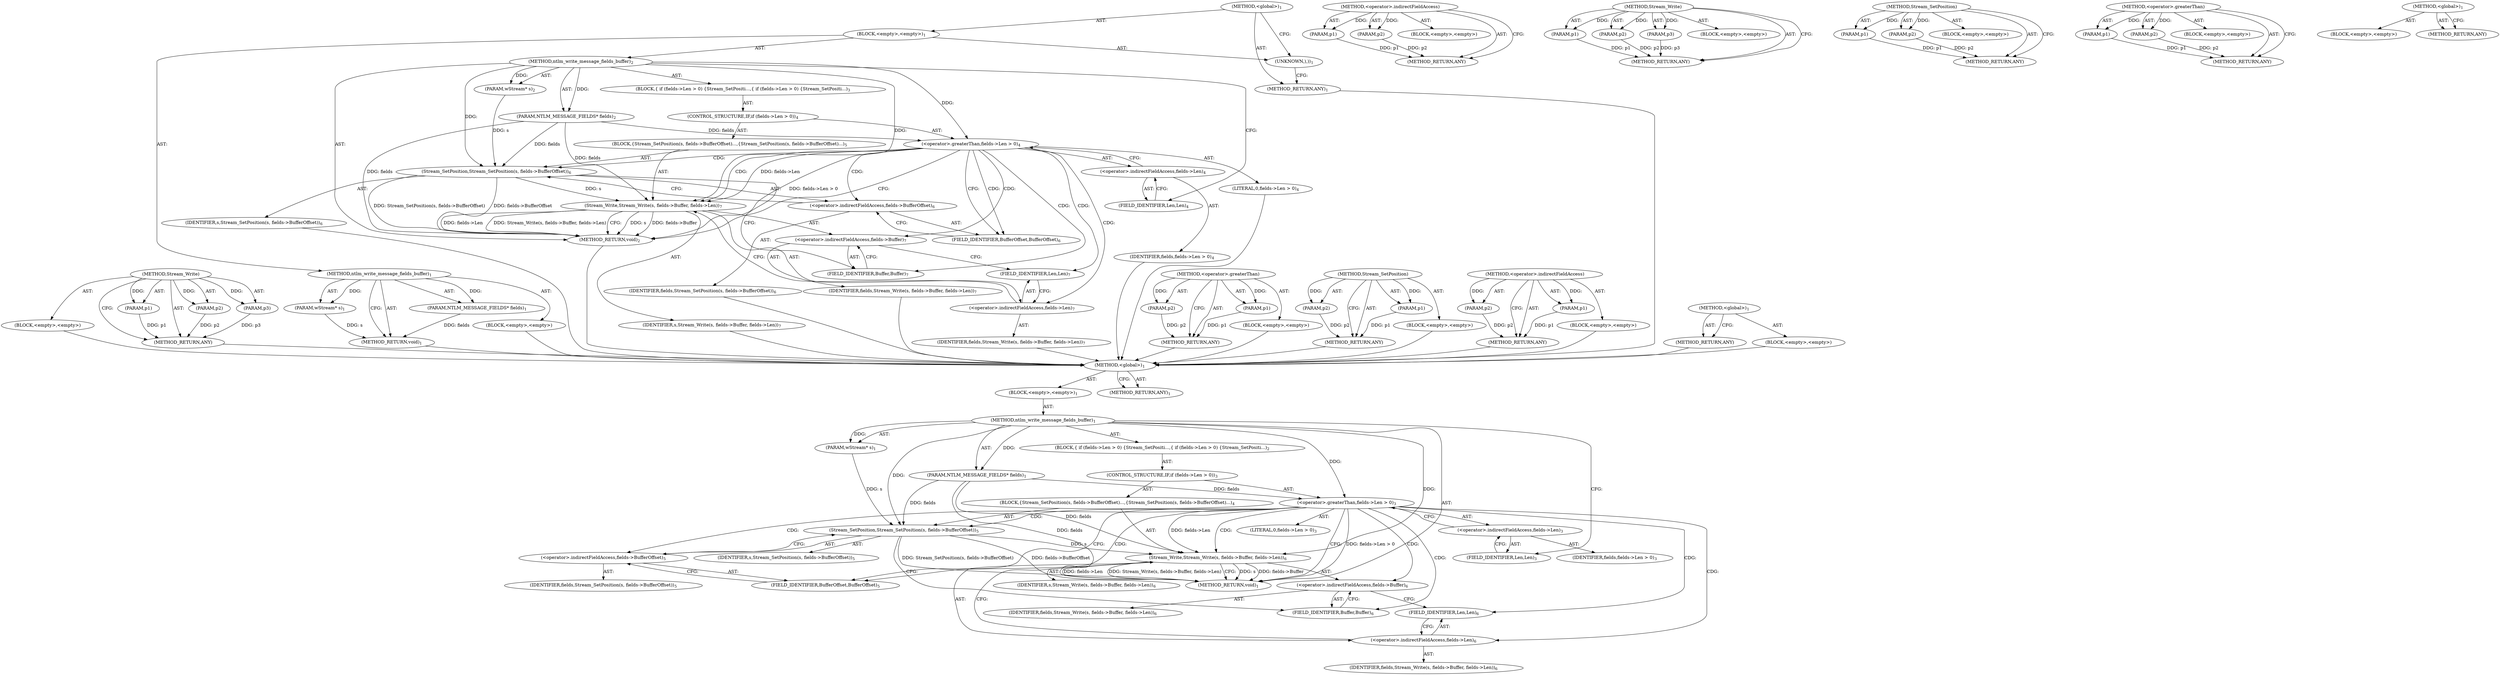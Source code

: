digraph "ntlm_write_message_fields_buffer" {
vulnerable_6 [label=<(METHOD,&lt;global&gt;)<SUB>1</SUB>>];
vulnerable_7 [label=<(BLOCK,&lt;empty&gt;,&lt;empty&gt;)<SUB>1</SUB>>];
vulnerable_8 [label=<(METHOD,ntlm_write_message_fields_buffer)<SUB>1</SUB>>];
vulnerable_9 [label=<(PARAM,wStream* s)<SUB>1</SUB>>];
vulnerable_10 [label=<(PARAM,NTLM_MESSAGE_FIELDS* fields)<SUB>1</SUB>>];
vulnerable_11 [label=<(BLOCK,{
 	if (fields-&gt;Len &gt; 0)
 	{
		Stream_SetPositi...,{
 	if (fields-&gt;Len &gt; 0)
 	{
		Stream_SetPositi...)<SUB>2</SUB>>];
vulnerable_12 [label=<(CONTROL_STRUCTURE,IF,if (fields-&gt;Len &gt; 0))<SUB>3</SUB>>];
vulnerable_13 [label=<(&lt;operator&gt;.greaterThan,fields-&gt;Len &gt; 0)<SUB>3</SUB>>];
vulnerable_14 [label=<(&lt;operator&gt;.indirectFieldAccess,fields-&gt;Len)<SUB>3</SUB>>];
vulnerable_15 [label=<(IDENTIFIER,fields,fields-&gt;Len &gt; 0)<SUB>3</SUB>>];
vulnerable_16 [label=<(FIELD_IDENTIFIER,Len,Len)<SUB>3</SUB>>];
vulnerable_17 [label=<(LITERAL,0,fields-&gt;Len &gt; 0)<SUB>3</SUB>>];
vulnerable_18 [label=<(BLOCK,{
		Stream_SetPosition(s, fields-&gt;BufferOffset)...,{
		Stream_SetPosition(s, fields-&gt;BufferOffset)...)<SUB>4</SUB>>];
vulnerable_19 [label=<(Stream_SetPosition,Stream_SetPosition(s, fields-&gt;BufferOffset))<SUB>5</SUB>>];
vulnerable_20 [label=<(IDENTIFIER,s,Stream_SetPosition(s, fields-&gt;BufferOffset))<SUB>5</SUB>>];
vulnerable_21 [label=<(&lt;operator&gt;.indirectFieldAccess,fields-&gt;BufferOffset)<SUB>5</SUB>>];
vulnerable_22 [label=<(IDENTIFIER,fields,Stream_SetPosition(s, fields-&gt;BufferOffset))<SUB>5</SUB>>];
vulnerable_23 [label=<(FIELD_IDENTIFIER,BufferOffset,BufferOffset)<SUB>5</SUB>>];
vulnerable_24 [label=<(Stream_Write,Stream_Write(s, fields-&gt;Buffer, fields-&gt;Len))<SUB>6</SUB>>];
vulnerable_25 [label=<(IDENTIFIER,s,Stream_Write(s, fields-&gt;Buffer, fields-&gt;Len))<SUB>6</SUB>>];
vulnerable_26 [label=<(&lt;operator&gt;.indirectFieldAccess,fields-&gt;Buffer)<SUB>6</SUB>>];
vulnerable_27 [label=<(IDENTIFIER,fields,Stream_Write(s, fields-&gt;Buffer, fields-&gt;Len))<SUB>6</SUB>>];
vulnerable_28 [label=<(FIELD_IDENTIFIER,Buffer,Buffer)<SUB>6</SUB>>];
vulnerable_29 [label=<(&lt;operator&gt;.indirectFieldAccess,fields-&gt;Len)<SUB>6</SUB>>];
vulnerable_30 [label=<(IDENTIFIER,fields,Stream_Write(s, fields-&gt;Buffer, fields-&gt;Len))<SUB>6</SUB>>];
vulnerable_31 [label=<(FIELD_IDENTIFIER,Len,Len)<SUB>6</SUB>>];
vulnerable_32 [label=<(METHOD_RETURN,void)<SUB>1</SUB>>];
vulnerable_34 [label=<(METHOD_RETURN,ANY)<SUB>1</SUB>>];
vulnerable_58 [label=<(METHOD,&lt;operator&gt;.indirectFieldAccess)>];
vulnerable_59 [label=<(PARAM,p1)>];
vulnerable_60 [label=<(PARAM,p2)>];
vulnerable_61 [label=<(BLOCK,&lt;empty&gt;,&lt;empty&gt;)>];
vulnerable_62 [label=<(METHOD_RETURN,ANY)>];
vulnerable_68 [label=<(METHOD,Stream_Write)>];
vulnerable_69 [label=<(PARAM,p1)>];
vulnerable_70 [label=<(PARAM,p2)>];
vulnerable_71 [label=<(PARAM,p3)>];
vulnerable_72 [label=<(BLOCK,&lt;empty&gt;,&lt;empty&gt;)>];
vulnerable_73 [label=<(METHOD_RETURN,ANY)>];
vulnerable_63 [label=<(METHOD,Stream_SetPosition)>];
vulnerable_64 [label=<(PARAM,p1)>];
vulnerable_65 [label=<(PARAM,p2)>];
vulnerable_66 [label=<(BLOCK,&lt;empty&gt;,&lt;empty&gt;)>];
vulnerable_67 [label=<(METHOD_RETURN,ANY)>];
vulnerable_53 [label=<(METHOD,&lt;operator&gt;.greaterThan)>];
vulnerable_54 [label=<(PARAM,p1)>];
vulnerable_55 [label=<(PARAM,p2)>];
vulnerable_56 [label=<(BLOCK,&lt;empty&gt;,&lt;empty&gt;)>];
vulnerable_57 [label=<(METHOD_RETURN,ANY)>];
vulnerable_47 [label=<(METHOD,&lt;global&gt;)<SUB>1</SUB>>];
vulnerable_48 [label=<(BLOCK,&lt;empty&gt;,&lt;empty&gt;)>];
vulnerable_49 [label=<(METHOD_RETURN,ANY)>];
fixed_75 [label=<(METHOD,Stream_Write)>];
fixed_76 [label=<(PARAM,p1)>];
fixed_77 [label=<(PARAM,p2)>];
fixed_78 [label=<(PARAM,p3)>];
fixed_79 [label=<(BLOCK,&lt;empty&gt;,&lt;empty&gt;)>];
fixed_80 [label=<(METHOD_RETURN,ANY)>];
fixed_6 [label=<(METHOD,&lt;global&gt;)<SUB>1</SUB>>];
fixed_7 [label=<(BLOCK,&lt;empty&gt;,&lt;empty&gt;)<SUB>1</SUB>>];
fixed_8 [label=<(METHOD,ntlm_write_message_fields_buffer)<SUB>1</SUB>>];
fixed_9 [label=<(PARAM,wStream* s)<SUB>1</SUB>>];
fixed_10 [label=<(PARAM,NTLM_MESSAGE_FIELDS* fields)<SUB>1</SUB>>];
fixed_11 [label=<(BLOCK,&lt;empty&gt;,&lt;empty&gt;)>];
fixed_12 [label=<(METHOD_RETURN,void)<SUB>1</SUB>>];
fixed_14 [label=<(UNKNOWN,),))<SUB>1</SUB>>];
fixed_15 [label=<(METHOD,ntlm_write_message_fields_buffer)<SUB>2</SUB>>];
fixed_16 [label=<(PARAM,wStream* s)<SUB>2</SUB>>];
fixed_17 [label=<(PARAM,NTLM_MESSAGE_FIELDS* fields)<SUB>2</SUB>>];
fixed_18 [label=<(BLOCK,{
 	if (fields-&gt;Len &gt; 0)
 	{
		Stream_SetPositi...,{
 	if (fields-&gt;Len &gt; 0)
 	{
		Stream_SetPositi...)<SUB>3</SUB>>];
fixed_19 [label=<(CONTROL_STRUCTURE,IF,if (fields-&gt;Len &gt; 0))<SUB>4</SUB>>];
fixed_20 [label=<(&lt;operator&gt;.greaterThan,fields-&gt;Len &gt; 0)<SUB>4</SUB>>];
fixed_21 [label=<(&lt;operator&gt;.indirectFieldAccess,fields-&gt;Len)<SUB>4</SUB>>];
fixed_22 [label=<(IDENTIFIER,fields,fields-&gt;Len &gt; 0)<SUB>4</SUB>>];
fixed_23 [label=<(FIELD_IDENTIFIER,Len,Len)<SUB>4</SUB>>];
fixed_24 [label=<(LITERAL,0,fields-&gt;Len &gt; 0)<SUB>4</SUB>>];
fixed_25 [label=<(BLOCK,{
		Stream_SetPosition(s, fields-&gt;BufferOffset)...,{
		Stream_SetPosition(s, fields-&gt;BufferOffset)...)<SUB>5</SUB>>];
fixed_26 [label=<(Stream_SetPosition,Stream_SetPosition(s, fields-&gt;BufferOffset))<SUB>6</SUB>>];
fixed_27 [label=<(IDENTIFIER,s,Stream_SetPosition(s, fields-&gt;BufferOffset))<SUB>6</SUB>>];
fixed_28 [label=<(&lt;operator&gt;.indirectFieldAccess,fields-&gt;BufferOffset)<SUB>6</SUB>>];
fixed_29 [label=<(IDENTIFIER,fields,Stream_SetPosition(s, fields-&gt;BufferOffset))<SUB>6</SUB>>];
fixed_30 [label=<(FIELD_IDENTIFIER,BufferOffset,BufferOffset)<SUB>6</SUB>>];
fixed_31 [label=<(Stream_Write,Stream_Write(s, fields-&gt;Buffer, fields-&gt;Len))<SUB>7</SUB>>];
fixed_32 [label=<(IDENTIFIER,s,Stream_Write(s, fields-&gt;Buffer, fields-&gt;Len))<SUB>7</SUB>>];
fixed_33 [label=<(&lt;operator&gt;.indirectFieldAccess,fields-&gt;Buffer)<SUB>7</SUB>>];
fixed_34 [label=<(IDENTIFIER,fields,Stream_Write(s, fields-&gt;Buffer, fields-&gt;Len))<SUB>7</SUB>>];
fixed_35 [label=<(FIELD_IDENTIFIER,Buffer,Buffer)<SUB>7</SUB>>];
fixed_36 [label=<(&lt;operator&gt;.indirectFieldAccess,fields-&gt;Len)<SUB>7</SUB>>];
fixed_37 [label=<(IDENTIFIER,fields,Stream_Write(s, fields-&gt;Buffer, fields-&gt;Len))<SUB>7</SUB>>];
fixed_38 [label=<(FIELD_IDENTIFIER,Len,Len)<SUB>7</SUB>>];
fixed_39 [label=<(METHOD_RETURN,void)<SUB>2</SUB>>];
fixed_41 [label=<(METHOD_RETURN,ANY)<SUB>1</SUB>>];
fixed_60 [label=<(METHOD,&lt;operator&gt;.greaterThan)>];
fixed_61 [label=<(PARAM,p1)>];
fixed_62 [label=<(PARAM,p2)>];
fixed_63 [label=<(BLOCK,&lt;empty&gt;,&lt;empty&gt;)>];
fixed_64 [label=<(METHOD_RETURN,ANY)>];
fixed_70 [label=<(METHOD,Stream_SetPosition)>];
fixed_71 [label=<(PARAM,p1)>];
fixed_72 [label=<(PARAM,p2)>];
fixed_73 [label=<(BLOCK,&lt;empty&gt;,&lt;empty&gt;)>];
fixed_74 [label=<(METHOD_RETURN,ANY)>];
fixed_65 [label=<(METHOD,&lt;operator&gt;.indirectFieldAccess)>];
fixed_66 [label=<(PARAM,p1)>];
fixed_67 [label=<(PARAM,p2)>];
fixed_68 [label=<(BLOCK,&lt;empty&gt;,&lt;empty&gt;)>];
fixed_69 [label=<(METHOD_RETURN,ANY)>];
fixed_54 [label=<(METHOD,&lt;global&gt;)<SUB>1</SUB>>];
fixed_55 [label=<(BLOCK,&lt;empty&gt;,&lt;empty&gt;)>];
fixed_56 [label=<(METHOD_RETURN,ANY)>];
vulnerable_6 -> vulnerable_7  [key=0, label="AST: "];
vulnerable_6 -> vulnerable_34  [key=0, label="AST: "];
vulnerable_6 -> vulnerable_34  [key=1, label="CFG: "];
vulnerable_7 -> vulnerable_8  [key=0, label="AST: "];
vulnerable_8 -> vulnerable_9  [key=0, label="AST: "];
vulnerable_8 -> vulnerable_9  [key=1, label="DDG: "];
vulnerable_8 -> vulnerable_10  [key=0, label="AST: "];
vulnerable_8 -> vulnerable_10  [key=1, label="DDG: "];
vulnerable_8 -> vulnerable_11  [key=0, label="AST: "];
vulnerable_8 -> vulnerable_32  [key=0, label="AST: "];
vulnerable_8 -> vulnerable_16  [key=0, label="CFG: "];
vulnerable_8 -> vulnerable_13  [key=0, label="DDG: "];
vulnerable_8 -> vulnerable_19  [key=0, label="DDG: "];
vulnerable_8 -> vulnerable_24  [key=0, label="DDG: "];
vulnerable_9 -> vulnerable_19  [key=0, label="DDG: s"];
vulnerable_10 -> vulnerable_32  [key=0, label="DDG: fields"];
vulnerable_10 -> vulnerable_13  [key=0, label="DDG: fields"];
vulnerable_10 -> vulnerable_19  [key=0, label="DDG: fields"];
vulnerable_10 -> vulnerable_24  [key=0, label="DDG: fields"];
vulnerable_11 -> vulnerable_12  [key=0, label="AST: "];
vulnerable_12 -> vulnerable_13  [key=0, label="AST: "];
vulnerable_12 -> vulnerable_18  [key=0, label="AST: "];
vulnerable_13 -> vulnerable_14  [key=0, label="AST: "];
vulnerable_13 -> vulnerable_17  [key=0, label="AST: "];
vulnerable_13 -> vulnerable_32  [key=0, label="CFG: "];
vulnerable_13 -> vulnerable_32  [key=1, label="DDG: fields-&gt;Len &gt; 0"];
vulnerable_13 -> vulnerable_23  [key=0, label="CFG: "];
vulnerable_13 -> vulnerable_23  [key=1, label="CDG: "];
vulnerable_13 -> vulnerable_24  [key=0, label="DDG: fields-&gt;Len"];
vulnerable_13 -> vulnerable_24  [key=1, label="CDG: "];
vulnerable_13 -> vulnerable_29  [key=0, label="CDG: "];
vulnerable_13 -> vulnerable_21  [key=0, label="CDG: "];
vulnerable_13 -> vulnerable_26  [key=0, label="CDG: "];
vulnerable_13 -> vulnerable_19  [key=0, label="CDG: "];
vulnerable_13 -> vulnerable_28  [key=0, label="CDG: "];
vulnerable_13 -> vulnerable_31  [key=0, label="CDG: "];
vulnerable_14 -> vulnerable_15  [key=0, label="AST: "];
vulnerable_14 -> vulnerable_16  [key=0, label="AST: "];
vulnerable_14 -> vulnerable_13  [key=0, label="CFG: "];
vulnerable_16 -> vulnerable_14  [key=0, label="CFG: "];
vulnerable_18 -> vulnerable_19  [key=0, label="AST: "];
vulnerable_18 -> vulnerable_24  [key=0, label="AST: "];
vulnerable_19 -> vulnerable_20  [key=0, label="AST: "];
vulnerable_19 -> vulnerable_21  [key=0, label="AST: "];
vulnerable_19 -> vulnerable_28  [key=0, label="CFG: "];
vulnerable_19 -> vulnerable_32  [key=0, label="DDG: fields-&gt;BufferOffset"];
vulnerable_19 -> vulnerable_32  [key=1, label="DDG: Stream_SetPosition(s, fields-&gt;BufferOffset)"];
vulnerable_19 -> vulnerable_24  [key=0, label="DDG: s"];
vulnerable_21 -> vulnerable_22  [key=0, label="AST: "];
vulnerable_21 -> vulnerable_23  [key=0, label="AST: "];
vulnerable_21 -> vulnerable_19  [key=0, label="CFG: "];
vulnerable_23 -> vulnerable_21  [key=0, label="CFG: "];
vulnerable_24 -> vulnerable_25  [key=0, label="AST: "];
vulnerable_24 -> vulnerable_26  [key=0, label="AST: "];
vulnerable_24 -> vulnerable_29  [key=0, label="AST: "];
vulnerable_24 -> vulnerable_32  [key=0, label="CFG: "];
vulnerable_24 -> vulnerable_32  [key=1, label="DDG: s"];
vulnerable_24 -> vulnerable_32  [key=2, label="DDG: fields-&gt;Buffer"];
vulnerable_24 -> vulnerable_32  [key=3, label="DDG: fields-&gt;Len"];
vulnerable_24 -> vulnerable_32  [key=4, label="DDG: Stream_Write(s, fields-&gt;Buffer, fields-&gt;Len)"];
vulnerable_26 -> vulnerable_27  [key=0, label="AST: "];
vulnerable_26 -> vulnerable_28  [key=0, label="AST: "];
vulnerable_26 -> vulnerable_31  [key=0, label="CFG: "];
vulnerable_28 -> vulnerable_26  [key=0, label="CFG: "];
vulnerable_29 -> vulnerable_30  [key=0, label="AST: "];
vulnerable_29 -> vulnerable_31  [key=0, label="AST: "];
vulnerable_29 -> vulnerable_24  [key=0, label="CFG: "];
vulnerable_31 -> vulnerable_29  [key=0, label="CFG: "];
vulnerable_58 -> vulnerable_59  [key=0, label="AST: "];
vulnerable_58 -> vulnerable_59  [key=1, label="DDG: "];
vulnerable_58 -> vulnerable_61  [key=0, label="AST: "];
vulnerable_58 -> vulnerable_60  [key=0, label="AST: "];
vulnerable_58 -> vulnerable_60  [key=1, label="DDG: "];
vulnerable_58 -> vulnerable_62  [key=0, label="AST: "];
vulnerable_58 -> vulnerable_62  [key=1, label="CFG: "];
vulnerable_59 -> vulnerable_62  [key=0, label="DDG: p1"];
vulnerable_60 -> vulnerable_62  [key=0, label="DDG: p2"];
vulnerable_68 -> vulnerable_69  [key=0, label="AST: "];
vulnerable_68 -> vulnerable_69  [key=1, label="DDG: "];
vulnerable_68 -> vulnerable_72  [key=0, label="AST: "];
vulnerable_68 -> vulnerable_70  [key=0, label="AST: "];
vulnerable_68 -> vulnerable_70  [key=1, label="DDG: "];
vulnerable_68 -> vulnerable_73  [key=0, label="AST: "];
vulnerable_68 -> vulnerable_73  [key=1, label="CFG: "];
vulnerable_68 -> vulnerable_71  [key=0, label="AST: "];
vulnerable_68 -> vulnerable_71  [key=1, label="DDG: "];
vulnerable_69 -> vulnerable_73  [key=0, label="DDG: p1"];
vulnerable_70 -> vulnerable_73  [key=0, label="DDG: p2"];
vulnerable_71 -> vulnerable_73  [key=0, label="DDG: p3"];
vulnerable_63 -> vulnerable_64  [key=0, label="AST: "];
vulnerable_63 -> vulnerable_64  [key=1, label="DDG: "];
vulnerable_63 -> vulnerable_66  [key=0, label="AST: "];
vulnerable_63 -> vulnerable_65  [key=0, label="AST: "];
vulnerable_63 -> vulnerable_65  [key=1, label="DDG: "];
vulnerable_63 -> vulnerable_67  [key=0, label="AST: "];
vulnerable_63 -> vulnerable_67  [key=1, label="CFG: "];
vulnerable_64 -> vulnerable_67  [key=0, label="DDG: p1"];
vulnerable_65 -> vulnerable_67  [key=0, label="DDG: p2"];
vulnerable_53 -> vulnerable_54  [key=0, label="AST: "];
vulnerable_53 -> vulnerable_54  [key=1, label="DDG: "];
vulnerable_53 -> vulnerable_56  [key=0, label="AST: "];
vulnerable_53 -> vulnerable_55  [key=0, label="AST: "];
vulnerable_53 -> vulnerable_55  [key=1, label="DDG: "];
vulnerable_53 -> vulnerable_57  [key=0, label="AST: "];
vulnerable_53 -> vulnerable_57  [key=1, label="CFG: "];
vulnerable_54 -> vulnerable_57  [key=0, label="DDG: p1"];
vulnerable_55 -> vulnerable_57  [key=0, label="DDG: p2"];
vulnerable_47 -> vulnerable_48  [key=0, label="AST: "];
vulnerable_47 -> vulnerable_49  [key=0, label="AST: "];
vulnerable_47 -> vulnerable_49  [key=1, label="CFG: "];
fixed_75 -> fixed_76  [key=0, label="AST: "];
fixed_75 -> fixed_76  [key=1, label="DDG: "];
fixed_75 -> fixed_79  [key=0, label="AST: "];
fixed_75 -> fixed_77  [key=0, label="AST: "];
fixed_75 -> fixed_77  [key=1, label="DDG: "];
fixed_75 -> fixed_80  [key=0, label="AST: "];
fixed_75 -> fixed_80  [key=1, label="CFG: "];
fixed_75 -> fixed_78  [key=0, label="AST: "];
fixed_75 -> fixed_78  [key=1, label="DDG: "];
fixed_76 -> fixed_80  [key=0, label="DDG: p1"];
fixed_77 -> fixed_80  [key=0, label="DDG: p2"];
fixed_78 -> fixed_80  [key=0, label="DDG: p3"];
fixed_79 -> vulnerable_6  [key=0];
fixed_80 -> vulnerable_6  [key=0];
fixed_6 -> fixed_7  [key=0, label="AST: "];
fixed_6 -> fixed_41  [key=0, label="AST: "];
fixed_6 -> fixed_14  [key=0, label="CFG: "];
fixed_7 -> fixed_8  [key=0, label="AST: "];
fixed_7 -> fixed_14  [key=0, label="AST: "];
fixed_7 -> fixed_15  [key=0, label="AST: "];
fixed_8 -> fixed_9  [key=0, label="AST: "];
fixed_8 -> fixed_9  [key=1, label="DDG: "];
fixed_8 -> fixed_10  [key=0, label="AST: "];
fixed_8 -> fixed_10  [key=1, label="DDG: "];
fixed_8 -> fixed_11  [key=0, label="AST: "];
fixed_8 -> fixed_12  [key=0, label="AST: "];
fixed_8 -> fixed_12  [key=1, label="CFG: "];
fixed_9 -> fixed_12  [key=0, label="DDG: s"];
fixed_10 -> fixed_12  [key=0, label="DDG: fields"];
fixed_11 -> vulnerable_6  [key=0];
fixed_12 -> vulnerable_6  [key=0];
fixed_14 -> fixed_41  [key=0, label="CFG: "];
fixed_15 -> fixed_16  [key=0, label="AST: "];
fixed_15 -> fixed_16  [key=1, label="DDG: "];
fixed_15 -> fixed_17  [key=0, label="AST: "];
fixed_15 -> fixed_17  [key=1, label="DDG: "];
fixed_15 -> fixed_18  [key=0, label="AST: "];
fixed_15 -> fixed_39  [key=0, label="AST: "];
fixed_15 -> fixed_23  [key=0, label="CFG: "];
fixed_15 -> fixed_20  [key=0, label="DDG: "];
fixed_15 -> fixed_26  [key=0, label="DDG: "];
fixed_15 -> fixed_31  [key=0, label="DDG: "];
fixed_16 -> fixed_26  [key=0, label="DDG: s"];
fixed_17 -> fixed_39  [key=0, label="DDG: fields"];
fixed_17 -> fixed_20  [key=0, label="DDG: fields"];
fixed_17 -> fixed_26  [key=0, label="DDG: fields"];
fixed_17 -> fixed_31  [key=0, label="DDG: fields"];
fixed_18 -> fixed_19  [key=0, label="AST: "];
fixed_19 -> fixed_20  [key=0, label="AST: "];
fixed_19 -> fixed_25  [key=0, label="AST: "];
fixed_20 -> fixed_21  [key=0, label="AST: "];
fixed_20 -> fixed_24  [key=0, label="AST: "];
fixed_20 -> fixed_39  [key=0, label="CFG: "];
fixed_20 -> fixed_39  [key=1, label="DDG: fields-&gt;Len &gt; 0"];
fixed_20 -> fixed_30  [key=0, label="CFG: "];
fixed_20 -> fixed_30  [key=1, label="CDG: "];
fixed_20 -> fixed_31  [key=0, label="DDG: fields-&gt;Len"];
fixed_20 -> fixed_31  [key=1, label="CDG: "];
fixed_20 -> fixed_33  [key=0, label="CDG: "];
fixed_20 -> fixed_26  [key=0, label="CDG: "];
fixed_20 -> fixed_28  [key=0, label="CDG: "];
fixed_20 -> fixed_36  [key=0, label="CDG: "];
fixed_20 -> fixed_35  [key=0, label="CDG: "];
fixed_20 -> fixed_38  [key=0, label="CDG: "];
fixed_21 -> fixed_22  [key=0, label="AST: "];
fixed_21 -> fixed_23  [key=0, label="AST: "];
fixed_21 -> fixed_20  [key=0, label="CFG: "];
fixed_22 -> vulnerable_6  [key=0];
fixed_23 -> fixed_21  [key=0, label="CFG: "];
fixed_24 -> vulnerable_6  [key=0];
fixed_25 -> fixed_26  [key=0, label="AST: "];
fixed_25 -> fixed_31  [key=0, label="AST: "];
fixed_26 -> fixed_27  [key=0, label="AST: "];
fixed_26 -> fixed_28  [key=0, label="AST: "];
fixed_26 -> fixed_35  [key=0, label="CFG: "];
fixed_26 -> fixed_39  [key=0, label="DDG: fields-&gt;BufferOffset"];
fixed_26 -> fixed_39  [key=1, label="DDG: Stream_SetPosition(s, fields-&gt;BufferOffset)"];
fixed_26 -> fixed_31  [key=0, label="DDG: s"];
fixed_27 -> vulnerable_6  [key=0];
fixed_28 -> fixed_29  [key=0, label="AST: "];
fixed_28 -> fixed_30  [key=0, label="AST: "];
fixed_28 -> fixed_26  [key=0, label="CFG: "];
fixed_29 -> vulnerable_6  [key=0];
fixed_30 -> fixed_28  [key=0, label="CFG: "];
fixed_31 -> fixed_32  [key=0, label="AST: "];
fixed_31 -> fixed_33  [key=0, label="AST: "];
fixed_31 -> fixed_36  [key=0, label="AST: "];
fixed_31 -> fixed_39  [key=0, label="CFG: "];
fixed_31 -> fixed_39  [key=1, label="DDG: s"];
fixed_31 -> fixed_39  [key=2, label="DDG: fields-&gt;Buffer"];
fixed_31 -> fixed_39  [key=3, label="DDG: fields-&gt;Len"];
fixed_31 -> fixed_39  [key=4, label="DDG: Stream_Write(s, fields-&gt;Buffer, fields-&gt;Len)"];
fixed_32 -> vulnerable_6  [key=0];
fixed_33 -> fixed_34  [key=0, label="AST: "];
fixed_33 -> fixed_35  [key=0, label="AST: "];
fixed_33 -> fixed_38  [key=0, label="CFG: "];
fixed_34 -> vulnerable_6  [key=0];
fixed_35 -> fixed_33  [key=0, label="CFG: "];
fixed_36 -> fixed_37  [key=0, label="AST: "];
fixed_36 -> fixed_38  [key=0, label="AST: "];
fixed_36 -> fixed_31  [key=0, label="CFG: "];
fixed_37 -> vulnerable_6  [key=0];
fixed_38 -> fixed_36  [key=0, label="CFG: "];
fixed_39 -> vulnerable_6  [key=0];
fixed_41 -> vulnerable_6  [key=0];
fixed_60 -> fixed_61  [key=0, label="AST: "];
fixed_60 -> fixed_61  [key=1, label="DDG: "];
fixed_60 -> fixed_63  [key=0, label="AST: "];
fixed_60 -> fixed_62  [key=0, label="AST: "];
fixed_60 -> fixed_62  [key=1, label="DDG: "];
fixed_60 -> fixed_64  [key=0, label="AST: "];
fixed_60 -> fixed_64  [key=1, label="CFG: "];
fixed_61 -> fixed_64  [key=0, label="DDG: p1"];
fixed_62 -> fixed_64  [key=0, label="DDG: p2"];
fixed_63 -> vulnerable_6  [key=0];
fixed_64 -> vulnerable_6  [key=0];
fixed_70 -> fixed_71  [key=0, label="AST: "];
fixed_70 -> fixed_71  [key=1, label="DDG: "];
fixed_70 -> fixed_73  [key=0, label="AST: "];
fixed_70 -> fixed_72  [key=0, label="AST: "];
fixed_70 -> fixed_72  [key=1, label="DDG: "];
fixed_70 -> fixed_74  [key=0, label="AST: "];
fixed_70 -> fixed_74  [key=1, label="CFG: "];
fixed_71 -> fixed_74  [key=0, label="DDG: p1"];
fixed_72 -> fixed_74  [key=0, label="DDG: p2"];
fixed_73 -> vulnerable_6  [key=0];
fixed_74 -> vulnerable_6  [key=0];
fixed_65 -> fixed_66  [key=0, label="AST: "];
fixed_65 -> fixed_66  [key=1, label="DDG: "];
fixed_65 -> fixed_68  [key=0, label="AST: "];
fixed_65 -> fixed_67  [key=0, label="AST: "];
fixed_65 -> fixed_67  [key=1, label="DDG: "];
fixed_65 -> fixed_69  [key=0, label="AST: "];
fixed_65 -> fixed_69  [key=1, label="CFG: "];
fixed_66 -> fixed_69  [key=0, label="DDG: p1"];
fixed_67 -> fixed_69  [key=0, label="DDG: p2"];
fixed_68 -> vulnerable_6  [key=0];
fixed_69 -> vulnerable_6  [key=0];
fixed_54 -> fixed_55  [key=0, label="AST: "];
fixed_54 -> fixed_56  [key=0, label="AST: "];
fixed_54 -> fixed_56  [key=1, label="CFG: "];
fixed_55 -> vulnerable_6  [key=0];
fixed_56 -> vulnerable_6  [key=0];
}
